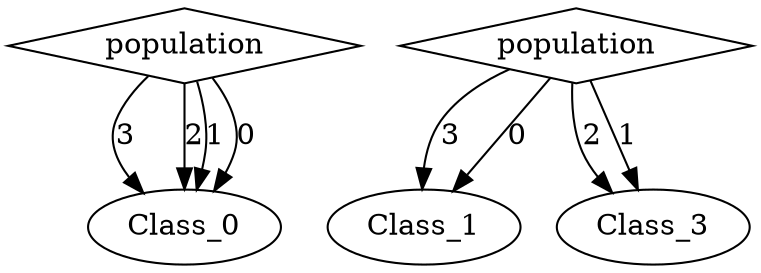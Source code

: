 digraph {
node [label=Class_0,style=""] Class_0
node [label=Class_0,style=""] Class_0
node [label=Class_0,style=""] Class_0
node [label=Class_0,style=""] Class_0
node [label=Class_1,style=""] Class_1
node [label=Class_3,style=""] Class_3
node [label=Class_3,style=""] Class_3
node [label=Class_1,style=""] Class_1
node [label=population,shape="diamond",style=""] 1
node [label=population,shape="diamond",style=""] 0

1 -> Class_0 [label="3"]
1 -> Class_0 [label="2"]
1 -> Class_0 [label="1"]
1 -> Class_0 [label="0"]
0 -> Class_1 [label="3"]
0 -> Class_3 [label="2"]
0 -> Class_3 [label="1"]
0 -> Class_1 [label="0"]
}